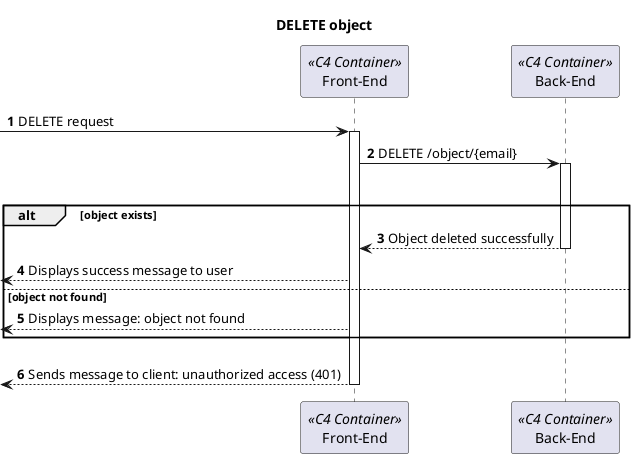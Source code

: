 @startuml Process View - Level 2

autonumber
skinparam packageStyle rect

title DELETE object

participant "Front-End" as FE <<C4 Container>>
participant "Back-End" as BE <<C4 Container>>

-> FE: DELETE request
activate FE
FE -> BE: DELETE /object/{email}
activate BE
alt user authorized

    alt object exists
        BE --> FE: Object deleted successfully
        deactivate BE
        <-- FE: Displays success message to user
    else object not found
         <-- FE: Displays message: object not found
    end

else user unauthorized
     <-- FE: Sends message to client: unauthorized access (401)



deactivate BE
deactivate FE

@enduml